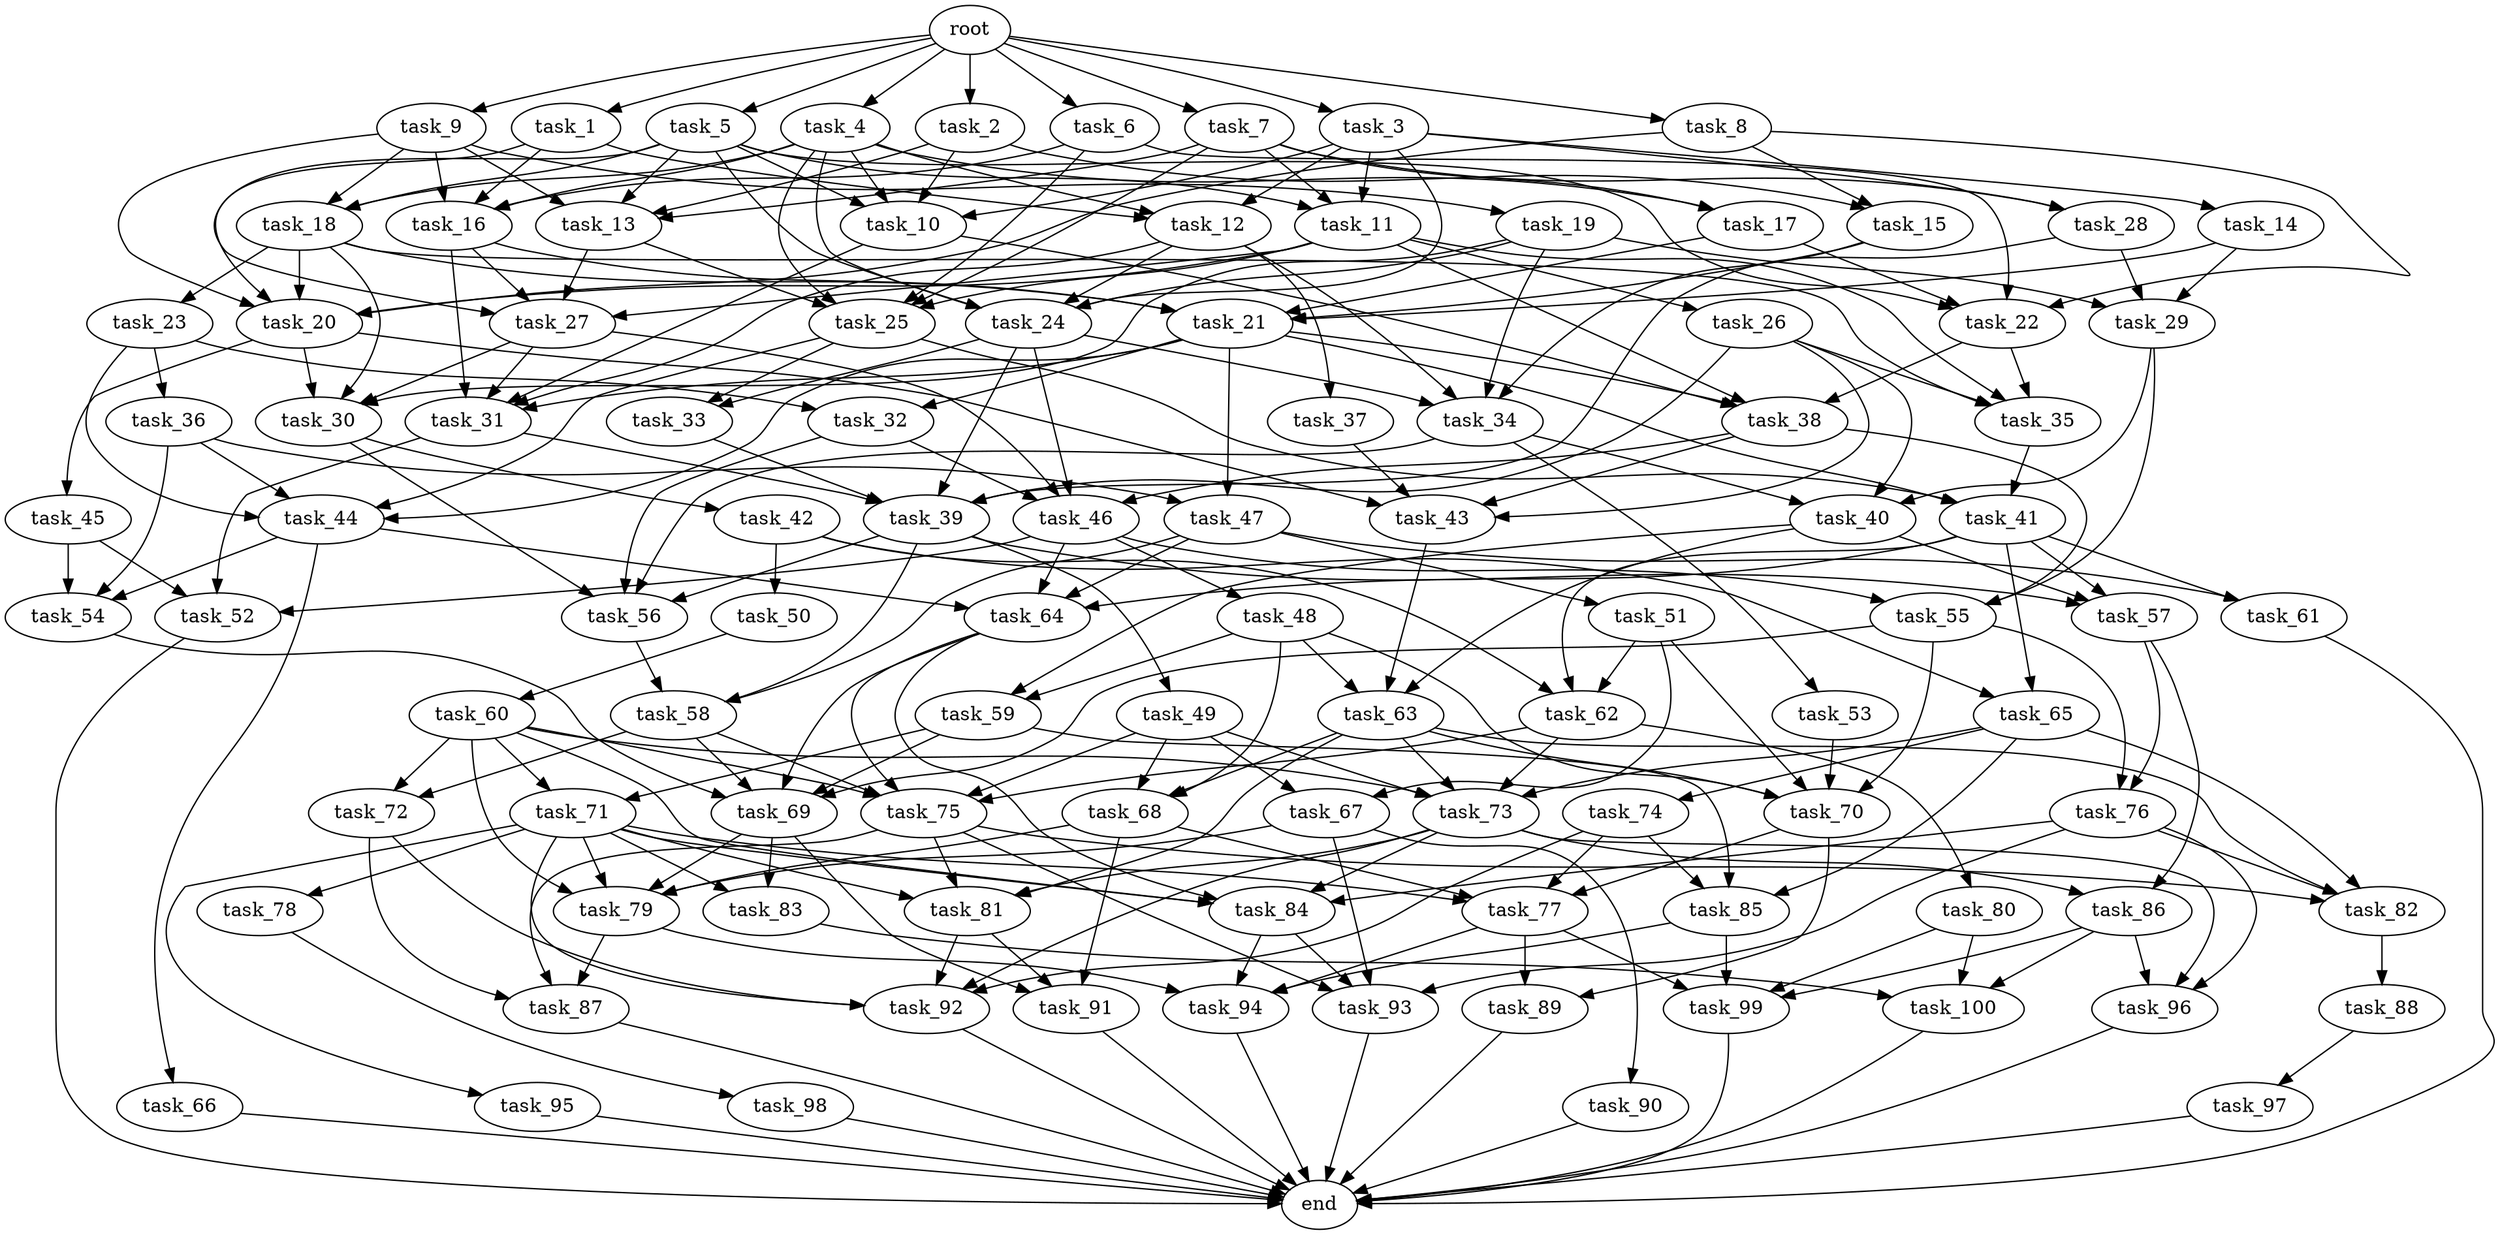 digraph G {
  task_75 [size="6.364754e+11"];
  task_100 [size="6.738296e+10"];
  task_92 [size="9.810206e+11"];
  task_19 [size="6.264916e+11"];
  task_68 [size="9.172790e+10"];
  task_71 [size="5.476191e+11"];
  task_60 [size="9.637281e+11"];
  task_73 [size="1.980584e+11"];
  task_50 [size="1.172688e+11"];
  task_31 [size="7.966136e+10"];
  task_10 [size="9.428911e+11"];
  task_49 [size="2.785084e+11"];
  task_88 [size="3.886164e+11"];
  task_12 [size="4.437869e+11"];
  task_79 [size="5.965109e+11"];
  task_37 [size="3.333318e+11"];
  task_61 [size="7.988116e+11"];
  task_42 [size="8.686351e+11"];
  task_51 [size="9.305265e+11"];
  root [size="0.000000e+00"];
  task_56 [size="8.362055e+11"];
  task_95 [size="8.974958e+11"];
  task_22 [size="2.057464e+11"];
  task_32 [size="5.164147e+11"];
  task_25 [size="7.623776e+10"];
  task_99 [size="6.277024e+11"];
  task_96 [size="8.802328e+11"];
  task_36 [size="2.802370e+11"];
  task_16 [size="1.955083e+10"];
  task_33 [size="7.196926e+11"];
  task_27 [size="8.384913e+11"];
  task_89 [size="7.751787e+11"];
  end [size="0.000000e+00"];
  task_7 [size="8.254425e+11"];
  task_26 [size="9.890558e+11"];
  task_87 [size="5.787531e+11"];
  task_2 [size="7.653989e+11"];
  task_21 [size="6.034667e+11"];
  task_28 [size="6.962148e+10"];
  task_69 [size="2.834977e+11"];
  task_13 [size="9.283138e+11"];
  task_48 [size="8.550960e+11"];
  task_55 [size="7.759912e+11"];
  task_81 [size="1.328628e+11"];
  task_11 [size="1.706403e+11"];
  task_5 [size="5.801824e+11"];
  task_62 [size="9.138632e+11"];
  task_93 [size="4.338432e+11"];
  task_54 [size="9.790076e+11"];
  task_52 [size="8.331632e+11"];
  task_29 [size="4.212313e+11"];
  task_85 [size="4.382634e+10"];
  task_44 [size="8.220601e+11"];
  task_8 [size="5.253185e+11"];
  task_38 [size="6.494453e+11"];
  task_9 [size="6.424722e+11"];
  task_63 [size="9.580015e+11"];
  task_65 [size="3.351976e+11"];
  task_59 [size="3.826418e+11"];
  task_34 [size="8.866016e+10"];
  task_20 [size="4.856473e+11"];
  task_1 [size="4.387648e+11"];
  task_23 [size="9.357259e+10"];
  task_6 [size="5.620665e+11"];
  task_74 [size="9.057656e+11"];
  task_97 [size="6.948952e+11"];
  task_57 [size="8.582615e+11"];
  task_67 [size="2.354690e+11"];
  task_64 [size="4.953304e+11"];
  task_66 [size="9.785509e+11"];
  task_45 [size="7.638572e+10"];
  task_82 [size="7.854965e+11"];
  task_86 [size="8.907724e+11"];
  task_40 [size="4.714784e+11"];
  task_84 [size="6.978052e+11"];
  task_17 [size="1.151487e+10"];
  task_15 [size="5.699667e+11"];
  task_43 [size="2.324127e+11"];
  task_53 [size="9.188817e+10"];
  task_4 [size="3.448102e+11"];
  task_76 [size="5.777004e+11"];
  task_77 [size="6.586287e+11"];
  task_30 [size="1.194631e+10"];
  task_72 [size="3.891401e+11"];
  task_94 [size="1.472235e+11"];
  task_80 [size="5.456672e+11"];
  task_46 [size="2.020174e+11"];
  task_90 [size="2.364913e+11"];
  task_39 [size="6.474962e+10"];
  task_14 [size="1.372883e+11"];
  task_18 [size="1.342654e+11"];
  task_3 [size="2.179065e+11"];
  task_24 [size="7.998871e+11"];
  task_98 [size="8.776065e+11"];
  task_35 [size="2.150456e+11"];
  task_58 [size="6.268860e+11"];
  task_78 [size="8.387697e+11"];
  task_47 [size="9.701683e+11"];
  task_83 [size="2.228084e+11"];
  task_70 [size="7.296461e+11"];
  task_91 [size="2.724431e+10"];
  task_41 [size="4.103821e+11"];

  task_75 -> task_81 [size="3.321570e+07"];
  task_75 -> task_82 [size="1.963741e+08"];
  task_75 -> task_87 [size="1.929177e+08"];
  task_75 -> task_93 [size="1.084608e+08"];
  task_100 -> end [size="1.000000e-12"];
  task_92 -> end [size="1.000000e-12"];
  task_19 -> task_34 [size="2.216504e+07"];
  task_19 -> task_24 [size="1.599774e+08"];
  task_19 -> task_30 [size="2.986578e+06"];
  task_19 -> task_29 [size="1.404104e+08"];
  task_68 -> task_77 [size="1.646572e+08"];
  task_68 -> task_91 [size="9.081437e+06"];
  task_68 -> task_79 [size="1.193022e+08"];
  task_71 -> task_77 [size="1.646572e+08"];
  task_71 -> task_78 [size="8.387697e+08"];
  task_71 -> task_83 [size="1.114042e+08"];
  task_71 -> task_79 [size="1.193022e+08"];
  task_71 -> task_84 [size="1.395610e+08"];
  task_71 -> task_92 [size="1.962041e+08"];
  task_71 -> task_81 [size="3.321570e+07"];
  task_71 -> task_95 [size="8.974958e+08"];
  task_60 -> task_75 [size="1.272951e+08"];
  task_60 -> task_79 [size="1.193022e+08"];
  task_60 -> task_84 [size="1.395610e+08"];
  task_60 -> task_72 [size="1.945701e+08"];
  task_60 -> task_71 [size="2.738096e+08"];
  task_60 -> task_73 [size="3.961168e+07"];
  task_73 -> task_81 [size="3.321570e+07"];
  task_73 -> task_86 [size="4.453862e+08"];
  task_73 -> task_92 [size="1.962041e+08"];
  task_73 -> task_96 [size="2.934109e+08"];
  task_73 -> task_84 [size="1.395610e+08"];
  task_50 -> task_60 [size="9.637281e+08"];
  task_31 -> task_39 [size="1.294992e+07"];
  task_31 -> task_52 [size="2.777211e+08"];
  task_10 -> task_31 [size="1.593227e+07"];
  task_10 -> task_38 [size="1.623613e+08"];
  task_49 -> task_68 [size="3.057597e+07"];
  task_49 -> task_75 [size="1.272951e+08"];
  task_49 -> task_73 [size="3.961168e+07"];
  task_49 -> task_67 [size="1.177345e+08"];
  task_88 -> task_97 [size="6.948952e+08"];
  task_12 -> task_31 [size="1.593227e+07"];
  task_12 -> task_24 [size="1.599774e+08"];
  task_12 -> task_34 [size="2.216504e+07"];
  task_12 -> task_37 [size="3.333318e+08"];
  task_79 -> task_94 [size="3.680587e+07"];
  task_79 -> task_87 [size="1.929177e+08"];
  task_37 -> task_43 [size="5.810318e+07"];
  task_61 -> end [size="1.000000e-12"];
  task_42 -> task_50 [size="1.172688e+08"];
  task_42 -> task_65 [size="1.675988e+08"];
  task_42 -> task_62 [size="3.046211e+08"];
  task_51 -> task_70 [size="1.459292e+08"];
  task_51 -> task_62 [size="3.046211e+08"];
  task_51 -> task_67 [size="1.177345e+08"];
  root -> task_4 [size="1.000000e-12"];
  root -> task_7 [size="1.000000e-12"];
  root -> task_9 [size="1.000000e-12"];
  root -> task_1 [size="1.000000e-12"];
  root -> task_5 [size="1.000000e-12"];
  root -> task_2 [size="1.000000e-12"];
  root -> task_3 [size="1.000000e-12"];
  root -> task_6 [size="1.000000e-12"];
  root -> task_8 [size="1.000000e-12"];
  task_56 -> task_58 [size="2.089620e+08"];
  task_95 -> end [size="1.000000e-12"];
  task_22 -> task_35 [size="5.376140e+07"];
  task_22 -> task_38 [size="1.623613e+08"];
  task_32 -> task_56 [size="2.090514e+08"];
  task_32 -> task_46 [size="5.050434e+07"];
  task_25 -> task_41 [size="1.367940e+08"];
  task_25 -> task_44 [size="2.055150e+08"];
  task_25 -> task_33 [size="3.598463e+08"];
  task_99 -> end [size="1.000000e-12"];
  task_96 -> end [size="1.000000e-12"];
  task_36 -> task_54 [size="3.263359e+08"];
  task_36 -> task_44 [size="2.055150e+08"];
  task_36 -> task_47 [size="4.850841e+08"];
  task_16 -> task_31 [size="1.593227e+07"];
  task_16 -> task_21 [size="1.206933e+08"];
  task_16 -> task_27 [size="2.096228e+08"];
  task_33 -> task_39 [size="1.294992e+07"];
  task_27 -> task_31 [size="1.593227e+07"];
  task_27 -> task_30 [size="2.986578e+06"];
  task_27 -> task_46 [size="5.050434e+07"];
  task_89 -> end [size="1.000000e-12"];
  task_7 -> task_17 [size="5.757437e+06"];
  task_7 -> task_13 [size="2.320785e+08"];
  task_7 -> task_28 [size="3.481074e+07"];
  task_7 -> task_11 [size="5.688009e+07"];
  task_7 -> task_25 [size="1.524755e+07"];
  task_26 -> task_43 [size="5.810318e+07"];
  task_26 -> task_40 [size="1.571595e+08"];
  task_26 -> task_39 [size="1.294992e+07"];
  task_26 -> task_35 [size="5.376140e+07"];
  task_87 -> end [size="1.000000e-12"];
  task_2 -> task_13 [size="2.320785e+08"];
  task_2 -> task_15 [size="2.849833e+08"];
  task_2 -> task_10 [size="2.357228e+08"];
  task_21 -> task_38 [size="1.623613e+08"];
  task_21 -> task_32 [size="2.582074e+08"];
  task_21 -> task_31 [size="1.593227e+07"];
  task_21 -> task_41 [size="1.367940e+08"];
  task_21 -> task_44 [size="2.055150e+08"];
  task_21 -> task_47 [size="4.850841e+08"];
  task_28 -> task_39 [size="1.294992e+07"];
  task_28 -> task_29 [size="1.404104e+08"];
  task_69 -> task_91 [size="9.081437e+06"];
  task_69 -> task_83 [size="1.114042e+08"];
  task_69 -> task_79 [size="1.193022e+08"];
  task_13 -> task_25 [size="1.524755e+07"];
  task_13 -> task_27 [size="2.096228e+08"];
  task_48 -> task_68 [size="3.057597e+07"];
  task_48 -> task_70 [size="1.459292e+08"];
  task_48 -> task_59 [size="1.913209e+08"];
  task_48 -> task_63 [size="3.193338e+08"];
  task_55 -> task_69 [size="5.669954e+07"];
  task_55 -> task_70 [size="1.459292e+08"];
  task_55 -> task_76 [size="2.888502e+08"];
  task_81 -> task_91 [size="9.081437e+06"];
  task_81 -> task_92 [size="1.962041e+08"];
  task_11 -> task_38 [size="1.623613e+08"];
  task_11 -> task_26 [size="9.890558e+08"];
  task_11 -> task_25 [size="1.524755e+07"];
  task_11 -> task_27 [size="2.096228e+08"];
  task_11 -> task_35 [size="5.376140e+07"];
  task_11 -> task_20 [size="9.712945e+07"];
  task_5 -> task_13 [size="2.320785e+08"];
  task_5 -> task_20 [size="9.712945e+07"];
  task_5 -> task_11 [size="5.688009e+07"];
  task_5 -> task_22 [size="5.143660e+07"];
  task_5 -> task_18 [size="4.475512e+07"];
  task_5 -> task_24 [size="1.599774e+08"];
  task_5 -> task_10 [size="2.357228e+08"];
  task_62 -> task_75 [size="1.272951e+08"];
  task_62 -> task_80 [size="5.456672e+08"];
  task_62 -> task_73 [size="3.961168e+07"];
  task_93 -> end [size="1.000000e-12"];
  task_54 -> task_69 [size="5.669954e+07"];
  task_52 -> end [size="1.000000e-12"];
  task_29 -> task_40 [size="1.571595e+08"];
  task_29 -> task_55 [size="2.586637e+08"];
  task_85 -> task_94 [size="3.680587e+07"];
  task_85 -> task_99 [size="1.569256e+08"];
  task_44 -> task_66 [size="9.785509e+08"];
  task_44 -> task_54 [size="3.263359e+08"];
  task_44 -> task_64 [size="1.238326e+08"];
  task_8 -> task_22 [size="5.143660e+07"];
  task_8 -> task_15 [size="2.849833e+08"];
  task_8 -> task_20 [size="9.712945e+07"];
  task_38 -> task_43 [size="5.810318e+07"];
  task_38 -> task_55 [size="2.586637e+08"];
  task_38 -> task_46 [size="5.050434e+07"];
  task_9 -> task_13 [size="2.320785e+08"];
  task_9 -> task_16 [size="4.887707e+06"];
  task_9 -> task_20 [size="9.712945e+07"];
  task_9 -> task_19 [size="6.264916e+08"];
  task_9 -> task_18 [size="4.475512e+07"];
  task_63 -> task_68 [size="3.057597e+07"];
  task_63 -> task_70 [size="1.459292e+08"];
  task_63 -> task_81 [size="3.321570e+07"];
  task_63 -> task_73 [size="3.961168e+07"];
  task_63 -> task_82 [size="1.963741e+08"];
  task_65 -> task_82 [size="1.963741e+08"];
  task_65 -> task_74 [size="9.057656e+08"];
  task_65 -> task_85 [size="1.460878e+07"];
  task_65 -> task_73 [size="3.961168e+07"];
  task_59 -> task_69 [size="5.669954e+07"];
  task_59 -> task_71 [size="2.738096e+08"];
  task_59 -> task_85 [size="1.460878e+07"];
  task_34 -> task_40 [size="1.571595e+08"];
  task_34 -> task_53 [size="9.188817e+07"];
  task_34 -> task_56 [size="2.090514e+08"];
  task_20 -> task_45 [size="7.638572e+07"];
  task_20 -> task_43 [size="5.810318e+07"];
  task_20 -> task_30 [size="2.986578e+06"];
  task_1 -> task_12 [size="1.479290e+08"];
  task_1 -> task_27 [size="2.096228e+08"];
  task_1 -> task_16 [size="4.887707e+06"];
  task_23 -> task_36 [size="2.802370e+08"];
  task_23 -> task_44 [size="2.055150e+08"];
  task_23 -> task_32 [size="2.582074e+08"];
  task_6 -> task_22 [size="5.143660e+07"];
  task_6 -> task_16 [size="4.887707e+06"];
  task_6 -> task_25 [size="1.524755e+07"];
  task_74 -> task_77 [size="1.646572e+08"];
  task_74 -> task_92 [size="1.962041e+08"];
  task_74 -> task_85 [size="1.460878e+07"];
  task_97 -> end [size="1.000000e-12"];
  task_57 -> task_76 [size="2.888502e+08"];
  task_57 -> task_86 [size="4.453862e+08"];
  task_67 -> task_90 [size="2.364913e+08"];
  task_67 -> task_79 [size="1.193022e+08"];
  task_67 -> task_93 [size="1.084608e+08"];
  task_64 -> task_69 [size="5.669954e+07"];
  task_64 -> task_75 [size="1.272951e+08"];
  task_64 -> task_84 [size="1.395610e+08"];
  task_66 -> end [size="1.000000e-12"];
  task_45 -> task_54 [size="3.263359e+08"];
  task_45 -> task_52 [size="2.777211e+08"];
  task_82 -> task_88 [size="3.886164e+08"];
  task_86 -> task_99 [size="1.569256e+08"];
  task_86 -> task_96 [size="2.934109e+08"];
  task_86 -> task_100 [size="2.246099e+07"];
  task_40 -> task_57 [size="2.860872e+08"];
  task_40 -> task_59 [size="1.913209e+08"];
  task_40 -> task_63 [size="3.193338e+08"];
  task_84 -> task_94 [size="3.680587e+07"];
  task_84 -> task_93 [size="1.084608e+08"];
  task_17 -> task_21 [size="1.206933e+08"];
  task_17 -> task_22 [size="5.143660e+07"];
  task_15 -> task_34 [size="2.216504e+07"];
  task_15 -> task_21 [size="1.206933e+08"];
  task_43 -> task_63 [size="3.193338e+08"];
  task_53 -> task_70 [size="1.459292e+08"];
  task_4 -> task_18 [size="4.475512e+07"];
  task_4 -> task_16 [size="4.887707e+06"];
  task_4 -> task_10 [size="2.357228e+08"];
  task_4 -> task_17 [size="5.757437e+06"];
  task_4 -> task_12 [size="1.479290e+08"];
  task_4 -> task_25 [size="1.524755e+07"];
  task_4 -> task_24 [size="1.599774e+08"];
  task_76 -> task_82 [size="1.963741e+08"];
  task_76 -> task_84 [size="1.395610e+08"];
  task_76 -> task_96 [size="2.934109e+08"];
  task_76 -> task_93 [size="1.084608e+08"];
  task_77 -> task_94 [size="3.680587e+07"];
  task_77 -> task_99 [size="1.569256e+08"];
  task_77 -> task_89 [size="3.875894e+08"];
  task_30 -> task_42 [size="8.686351e+08"];
  task_30 -> task_56 [size="2.090514e+08"];
  task_72 -> task_92 [size="1.962041e+08"];
  task_72 -> task_87 [size="1.929177e+08"];
  task_94 -> end [size="1.000000e-12"];
  task_80 -> task_99 [size="1.569256e+08"];
  task_80 -> task_100 [size="2.246099e+07"];
  task_46 -> task_48 [size="8.550960e+08"];
  task_46 -> task_52 [size="2.777211e+08"];
  task_46 -> task_55 [size="2.586637e+08"];
  task_46 -> task_64 [size="1.238326e+08"];
  task_90 -> end [size="1.000000e-12"];
  task_39 -> task_49 [size="2.785084e+08"];
  task_39 -> task_58 [size="2.089620e+08"];
  task_39 -> task_57 [size="2.860872e+08"];
  task_39 -> task_56 [size="2.090514e+08"];
  task_14 -> task_21 [size="1.206933e+08"];
  task_14 -> task_29 [size="1.404104e+08"];
  task_18 -> task_21 [size="1.206933e+08"];
  task_18 -> task_20 [size="9.712945e+07"];
  task_18 -> task_30 [size="2.986578e+06"];
  task_18 -> task_23 [size="9.357259e+07"];
  task_18 -> task_35 [size="5.376140e+07"];
  task_3 -> task_14 [size="1.372883e+08"];
  task_3 -> task_11 [size="5.688009e+07"];
  task_3 -> task_10 [size="2.357228e+08"];
  task_3 -> task_24 [size="1.599774e+08"];
  task_3 -> task_28 [size="3.481074e+07"];
  task_3 -> task_12 [size="1.479290e+08"];
  task_24 -> task_34 [size="2.216504e+07"];
  task_24 -> task_33 [size="3.598463e+08"];
  task_24 -> task_39 [size="1.294992e+07"];
  task_24 -> task_46 [size="5.050434e+07"];
  task_98 -> end [size="1.000000e-12"];
  task_35 -> task_41 [size="1.367940e+08"];
  task_58 -> task_69 [size="5.669954e+07"];
  task_58 -> task_72 [size="1.945701e+08"];
  task_58 -> task_75 [size="1.272951e+08"];
  task_78 -> task_98 [size="8.776065e+08"];
  task_47 -> task_61 [size="3.994058e+08"];
  task_47 -> task_58 [size="2.089620e+08"];
  task_47 -> task_51 [size="9.305265e+08"];
  task_47 -> task_64 [size="1.238326e+08"];
  task_83 -> task_100 [size="2.246099e+07"];
  task_70 -> task_77 [size="1.646572e+08"];
  task_70 -> task_89 [size="3.875894e+08"];
  task_91 -> end [size="1.000000e-12"];
  task_41 -> task_61 [size="3.994058e+08"];
  task_41 -> task_57 [size="2.860872e+08"];
  task_41 -> task_64 [size="1.238326e+08"];
  task_41 -> task_65 [size="1.675988e+08"];
  task_41 -> task_62 [size="3.046211e+08"];
}
